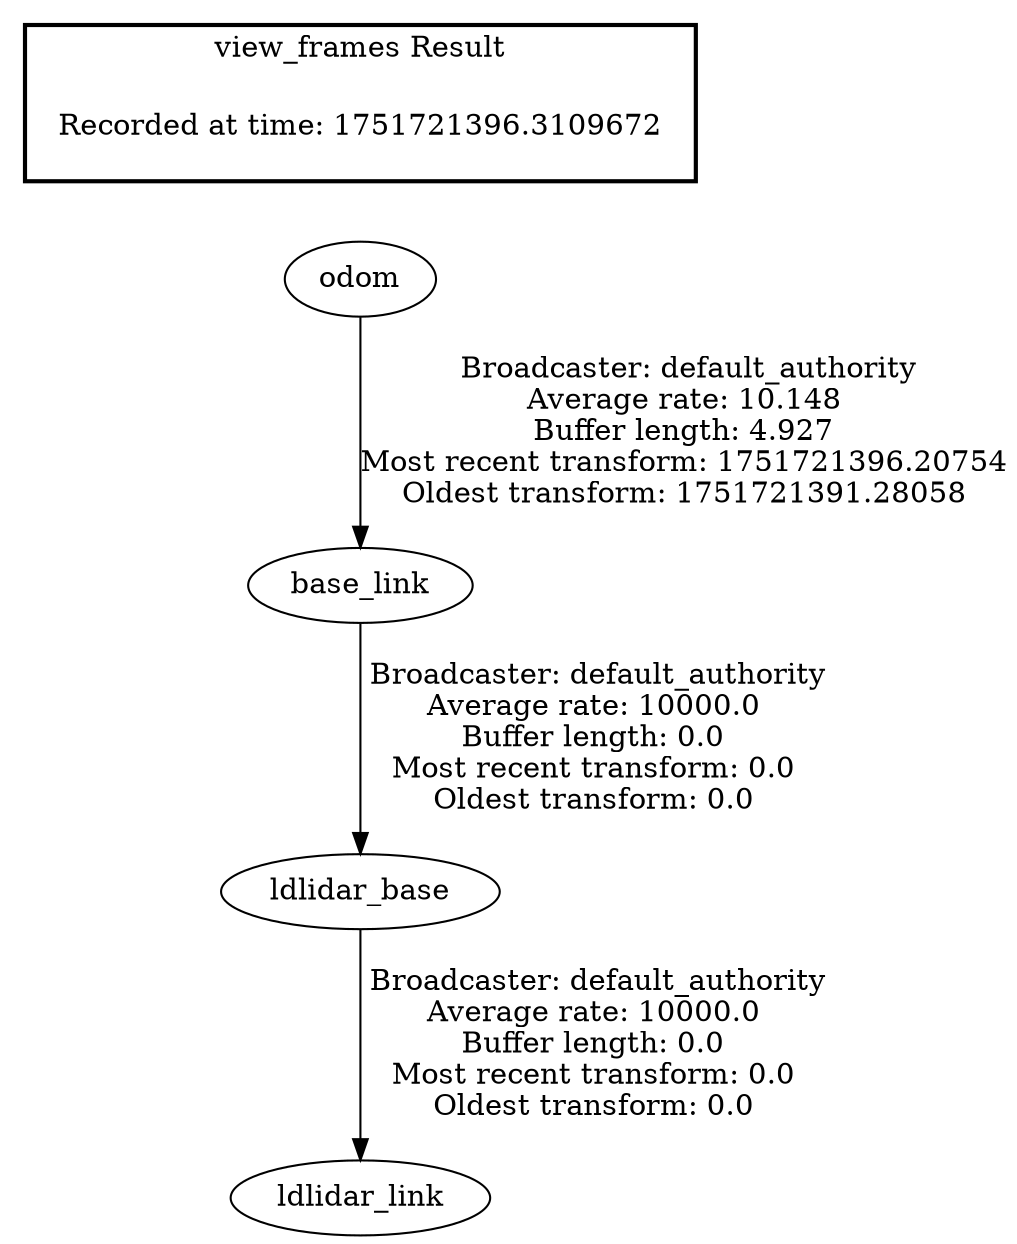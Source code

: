 digraph G {
"odom" -> "base_link"[label=" Broadcaster: default_authority\nAverage rate: 10.148\nBuffer length: 4.927\nMost recent transform: 1751721396.20754\nOldest transform: 1751721391.28058\n"];
"base_link" -> "ldlidar_base"[label=" Broadcaster: default_authority\nAverage rate: 10000.0\nBuffer length: 0.0\nMost recent transform: 0.0\nOldest transform: 0.0\n"];
"ldlidar_base" -> "ldlidar_link"[label=" Broadcaster: default_authority\nAverage rate: 10000.0\nBuffer length: 0.0\nMost recent transform: 0.0\nOldest transform: 0.0\n"];
edge [style=invis];
 subgraph cluster_legend { style=bold; color=black; label ="view_frames Result";
"Recorded at time: 1751721396.3109672"[ shape=plaintext ] ;
}->"odom";
}